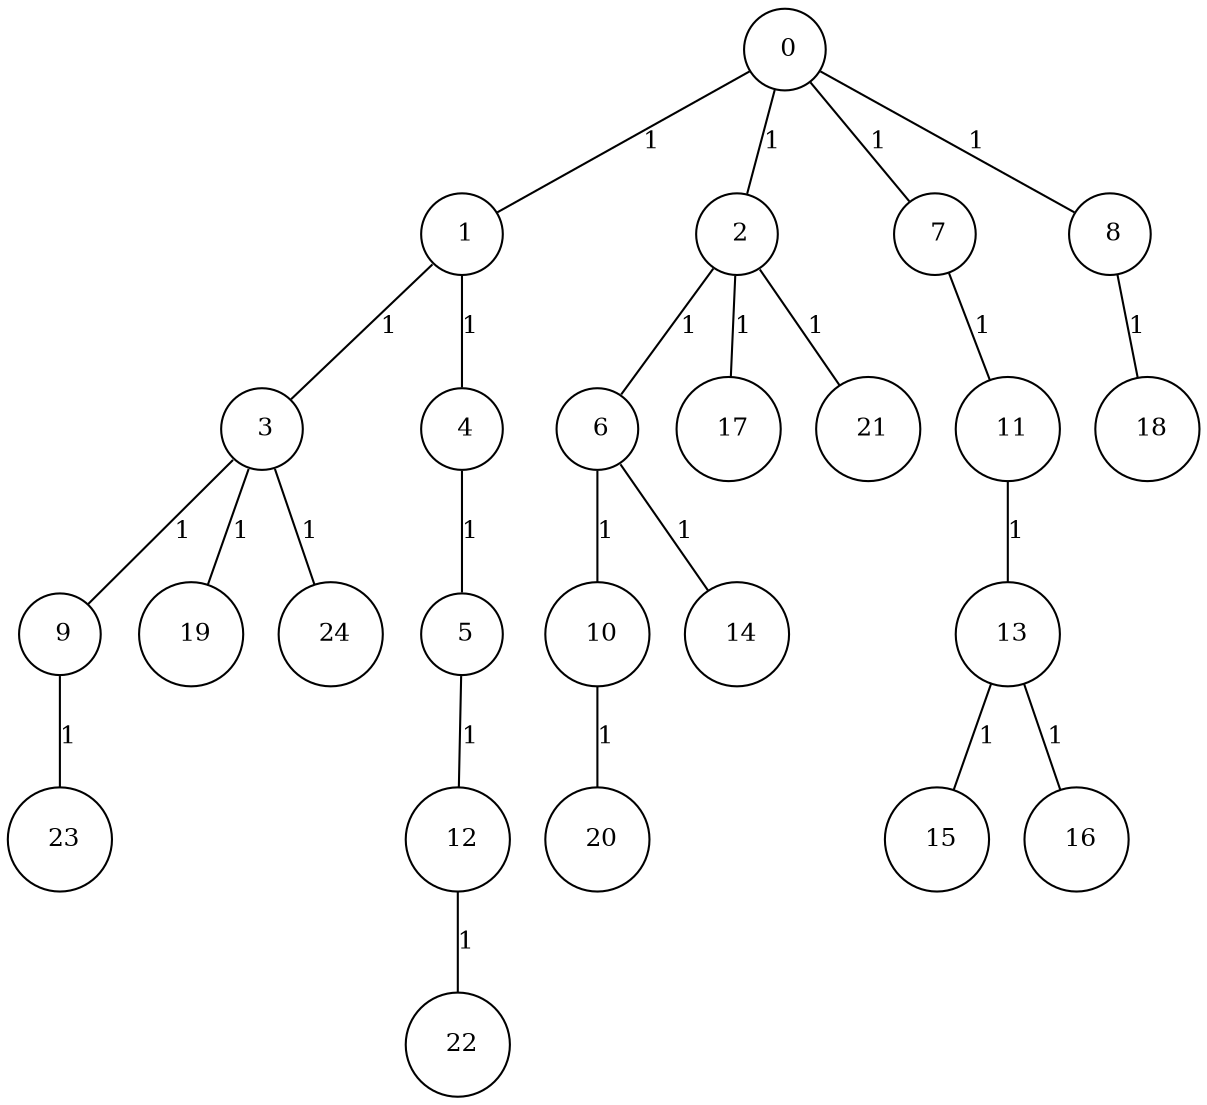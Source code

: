 graph G {
size="8.5,11;"
ratio = "expand;"
fixedsize="true;"
overlap="scale;"
node[shape=circle,width=.12,hight=.12,fontsize=12]
edge[fontsize=12]

0[label=" 0" color=black, pos="2.7900697,0.82500256!"];
1[label=" 1" color=black, pos="1.3251139,1.3334104!"];
2[label=" 2" color=black, pos="1.6474895,2.6903497!"];
3[label=" 3" color=black, pos="1.2160125,1.7046922!"];
4[label=" 4" color=black, pos="0.15358082,0.42523147!"];
5[label=" 5" color=black, pos="1.5190305,0.53524446!"];
6[label=" 6" color=black, pos="1.5145061,0.870883!"];
7[label=" 7" color=black, pos="0.93373231,1.9187489!"];
8[label=" 8" color=black, pos="0.53435446,0.33070175!"];
9[label=" 9" color=black, pos="1.0374899,0.93055685!"];
10[label=" 10" color=black, pos="1.832721,0.62201698!"];
11[label=" 11" color=black, pos="1.0443084,0.26615163!"];
12[label=" 12" color=black, pos="2.4747219,2.5146389!"];
13[label=" 13" color=black, pos="2.3950518,2.6491387!"];
14[label=" 14" color=black, pos="2.5075367,0.89586739!"];
15[label=" 15" color=black, pos="0.98808552,2.165071!"];
16[label=" 16" color=black, pos="1.5583677,0.38190836!"];
17[label=" 17" color=black, pos="2.1598849,2.280837!"];
18[label=" 18" color=black, pos="1.9333717,0.04133944!"];
19[label=" 19" color=black, pos="1.2295632,2.1755694!"];
20[label=" 20" color=black, pos="1.9988742,0.69803738!"];
21[label=" 21" color=black, pos="0.74009164,2.3034839!"];
22[label=" 22" color=black, pos="0.86719784,2.6888974!"];
23[label=" 23" color=black, pos="1.0139676,2.3777233!"];
24[label=" 24" color=black, pos="2.3497412,1.1681929!"];
0--1[label="1"]
0--2[label="1"]
0--7[label="1"]
0--8[label="1"]
1--3[label="1"]
1--4[label="1"]
2--6[label="1"]
2--17[label="1"]
2--21[label="1"]
3--9[label="1"]
3--19[label="1"]
3--24[label="1"]
4--5[label="1"]
5--12[label="1"]
6--10[label="1"]
6--14[label="1"]
7--11[label="1"]
8--18[label="1"]
9--23[label="1"]
10--20[label="1"]
11--13[label="1"]
12--22[label="1"]
13--15[label="1"]
13--16[label="1"]

}
